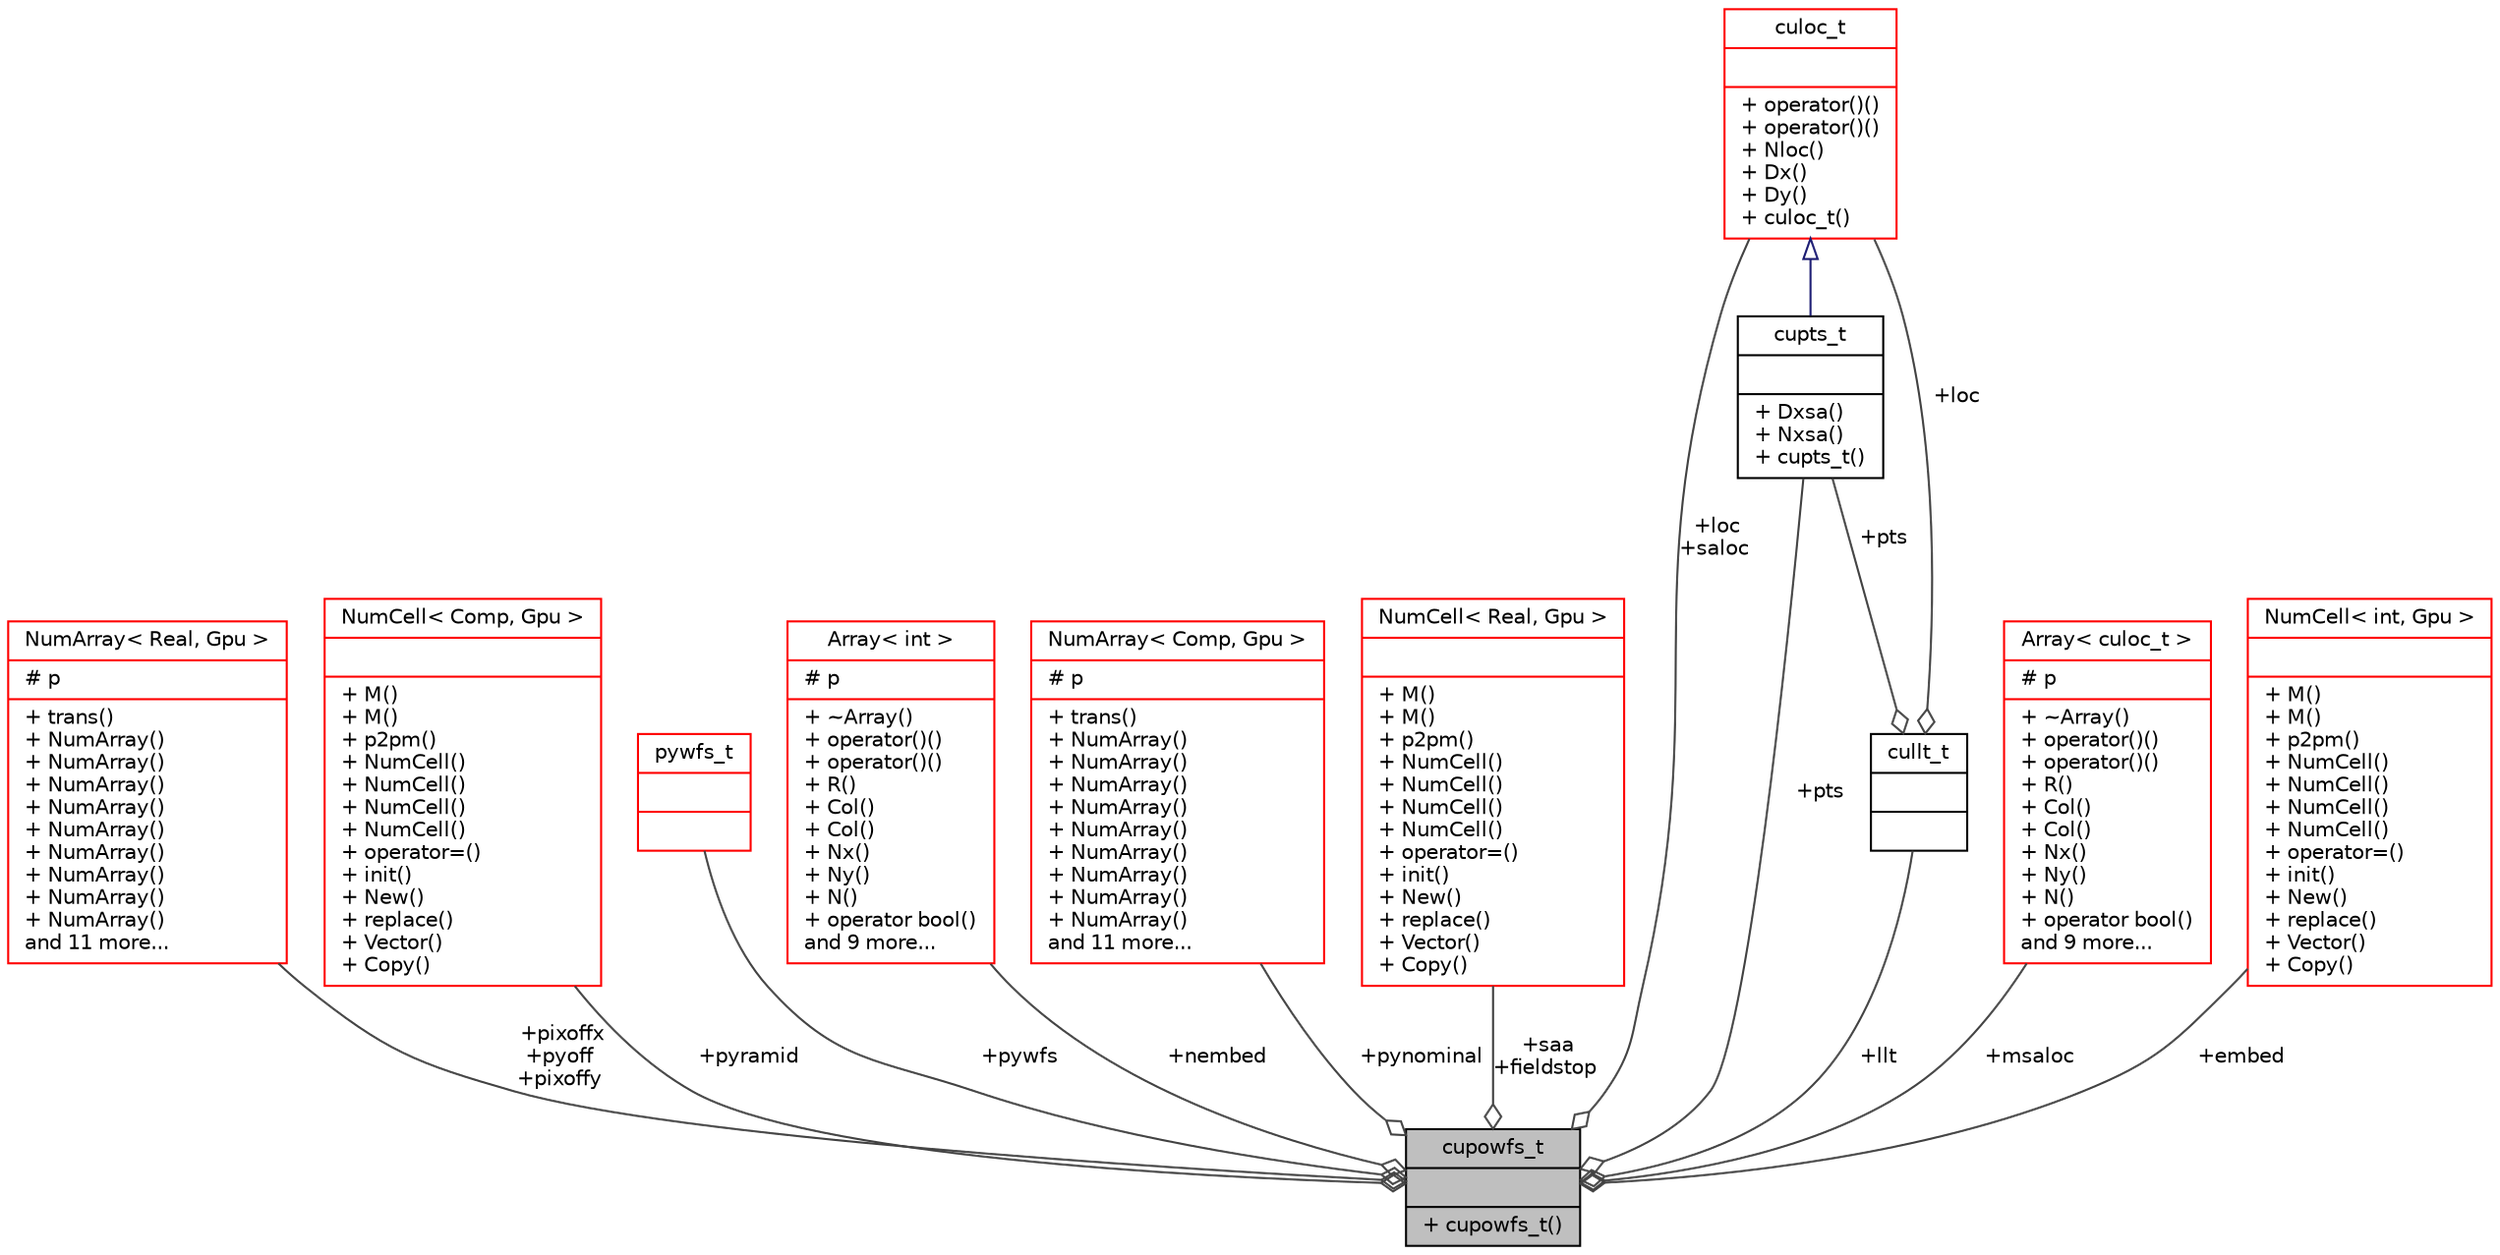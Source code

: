 digraph "cupowfs_t"
{
 // INTERACTIVE_SVG=YES
  bgcolor="transparent";
  edge [fontname="Helvetica",fontsize="10",labelfontname="Helvetica",labelfontsize="10"];
  node [fontname="Helvetica",fontsize="10",shape=record];
  Node1 [label="{cupowfs_t\n||+ cupowfs_t()\l}",height=0.2,width=0.4,color="black", fillcolor="grey75", style="filled", fontcolor="black"];
  Node2 -> Node1 [color="grey25",fontsize="10",style="solid",label=" +pixoffx\n+pyoff\n+pixoffy" ,arrowhead="odiamond",fontname="Helvetica"];
  Node2 [label="{NumArray\< Real, Gpu \>\n|# p\l|+ trans()\l+ NumArray()\l+ NumArray()\l+ NumArray()\l+ NumArray()\l+ NumArray()\l+ NumArray()\l+ NumArray()\l+ NumArray()\l+ NumArray()\land 11 more...\l}",height=0.2,width=0.4,color="red",URL="$d0/d44/class_num_array.html"];
  Node12 -> Node1 [color="grey25",fontsize="10",style="solid",label=" +pyramid" ,arrowhead="odiamond",fontname="Helvetica"];
  Node12 [label="{NumCell\< Comp, Gpu \>\n||+ M()\l+ M()\l+ p2pm()\l+ NumCell()\l+ NumCell()\l+ NumCell()\l+ NumCell()\l+ operator=()\l+ init()\l+ New()\l+ replace()\l+ Vector()\l+ Copy()\l}",height=0.2,width=0.4,color="red",URL="$d4/d0f/class_num_cell.html"];
  Node33 -> Node1 [color="grey25",fontsize="10",style="solid",label=" +pywfs" ,arrowhead="odiamond",fontname="Helvetica"];
  Node33 [label="{pywfs_t\n||}",height=0.2,width=0.4,color="red",URL="$d9/d19/pywfs_8h.html#d2/d8c/structpywfs__t"];
  Node62 -> Node1 [color="grey25",fontsize="10",style="solid",label=" +nembed" ,arrowhead="odiamond",fontname="Helvetica"];
  Node62 [label="{Array\< int \>\n|# p\l|+ ~Array()\l+ operator()()\l+ operator()()\l+ R()\l+ Col()\l+ Col()\l+ Nx()\l+ Ny()\l+ N()\l+ operator bool()\land 9 more...\l}",height=0.2,width=0.4,color="red",URL="$d5/d21/class_array.html"];
  Node16 -> Node1 [color="grey25",fontsize="10",style="solid",label=" +pynominal" ,arrowhead="odiamond",fontname="Helvetica"];
  Node16 [label="{NumArray\< Comp, Gpu \>\n|# p\l|+ trans()\l+ NumArray()\l+ NumArray()\l+ NumArray()\l+ NumArray()\l+ NumArray()\l+ NumArray()\l+ NumArray()\l+ NumArray()\l+ NumArray()\land 11 more...\l}",height=0.2,width=0.4,color="red",URL="$d0/d44/class_num_array.html"];
  Node64 -> Node1 [color="grey25",fontsize="10",style="solid",label=" +saa\n+fieldstop" ,arrowhead="odiamond",fontname="Helvetica"];
  Node64 [label="{NumCell\< Real, Gpu \>\n||+ M()\l+ M()\l+ p2pm()\l+ NumCell()\l+ NumCell()\l+ NumCell()\l+ NumCell()\l+ operator=()\l+ init()\l+ New()\l+ replace()\l+ Vector()\l+ Copy()\l}",height=0.2,width=0.4,color="red",URL="$d4/d0f/class_num_cell.html"];
  Node70 -> Node1 [color="grey25",fontsize="10",style="solid",label=" +pts" ,arrowhead="odiamond",fontname="Helvetica"];
  Node70 [label="{cupts_t\n||+ Dxsa()\l+ Nxsa()\l+ cupts_t()\l}",height=0.2,width=0.4,color="black",URL="$dc/d1e/classcupts__t.html"];
  Node71 -> Node70 [dir="back",color="midnightblue",fontsize="10",style="solid",arrowtail="onormal",fontname="Helvetica"];
  Node71 [label="{culoc_t\n||+ operator()()\l+ operator()()\l+ Nloc()\l+ Dx()\l+ Dy()\l+ culoc_t()\l}",height=0.2,width=0.4,color="red",URL="$df/d28/classculoc__t.html"];
  Node72 -> Node1 [color="grey25",fontsize="10",style="solid",label=" +msaloc" ,arrowhead="odiamond",fontname="Helvetica"];
  Node72 [label="{Array\< culoc_t \>\n|# p\l|+ ~Array()\l+ operator()()\l+ operator()()\l+ R()\l+ Col()\l+ Col()\l+ Nx()\l+ Ny()\l+ N()\l+ operator bool()\land 9 more...\l}",height=0.2,width=0.4,color="red",URL="$d5/d21/class_array.html"];
  Node71 -> Node1 [color="grey25",fontsize="10",style="solid",label=" +loc\n+saloc" ,arrowhead="odiamond",fontname="Helvetica"];
  Node74 -> Node1 [color="grey25",fontsize="10",style="solid",label=" +llt" ,arrowhead="odiamond",fontname="Helvetica"];
  Node74 [label="{cullt_t\n||}",height=0.2,width=0.4,color="black",URL="$dd/dd3/structcullt__t.html"];
  Node70 -> Node74 [color="grey25",fontsize="10",style="solid",label=" +pts" ,arrowhead="odiamond",fontname="Helvetica"];
  Node71 -> Node74 [color="grey25",fontsize="10",style="solid",label=" +loc" ,arrowhead="odiamond",fontname="Helvetica"];
  Node75 -> Node1 [color="grey25",fontsize="10",style="solid",label=" +embed" ,arrowhead="odiamond",fontname="Helvetica"];
  Node75 [label="{NumCell\< int, Gpu \>\n||+ M()\l+ M()\l+ p2pm()\l+ NumCell()\l+ NumCell()\l+ NumCell()\l+ NumCell()\l+ operator=()\l+ init()\l+ New()\l+ replace()\l+ Vector()\l+ Copy()\l}",height=0.2,width=0.4,color="red",URL="$d4/d0f/class_num_cell.html"];
}
